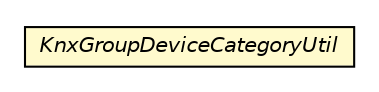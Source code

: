 #!/usr/local/bin/dot
#
# Class diagram 
# Generated by UMLGraph version R5_6-24-gf6e263 (http://www.umlgraph.org/)
#

digraph G {
	edge [fontname="Helvetica",fontsize=10,labelfontname="Helvetica",labelfontsize=10];
	node [fontname="Helvetica",fontsize=10,shape=plaintext];
	nodesep=0.25;
	ranksep=0.5;
	// org.universAAL.lddi.knx.groupdevicecategory.KnxGroupDeviceCategoryUtil
	c4868823 [label=<<table title="org.universAAL.lddi.knx.groupdevicecategory.KnxGroupDeviceCategoryUtil" border="0" cellborder="1" cellspacing="0" cellpadding="2" port="p" bgcolor="lemonChiffon" href="./KnxGroupDeviceCategoryUtil.html">
		<tr><td><table border="0" cellspacing="0" cellpadding="1">
<tr><td align="center" balign="center"><font face="Helvetica-Oblique"> KnxGroupDeviceCategoryUtil </font></td></tr>
		</table></td></tr>
		</table>>, URL="./KnxGroupDeviceCategoryUtil.html", fontname="Helvetica", fontcolor="black", fontsize=10.0];
}


